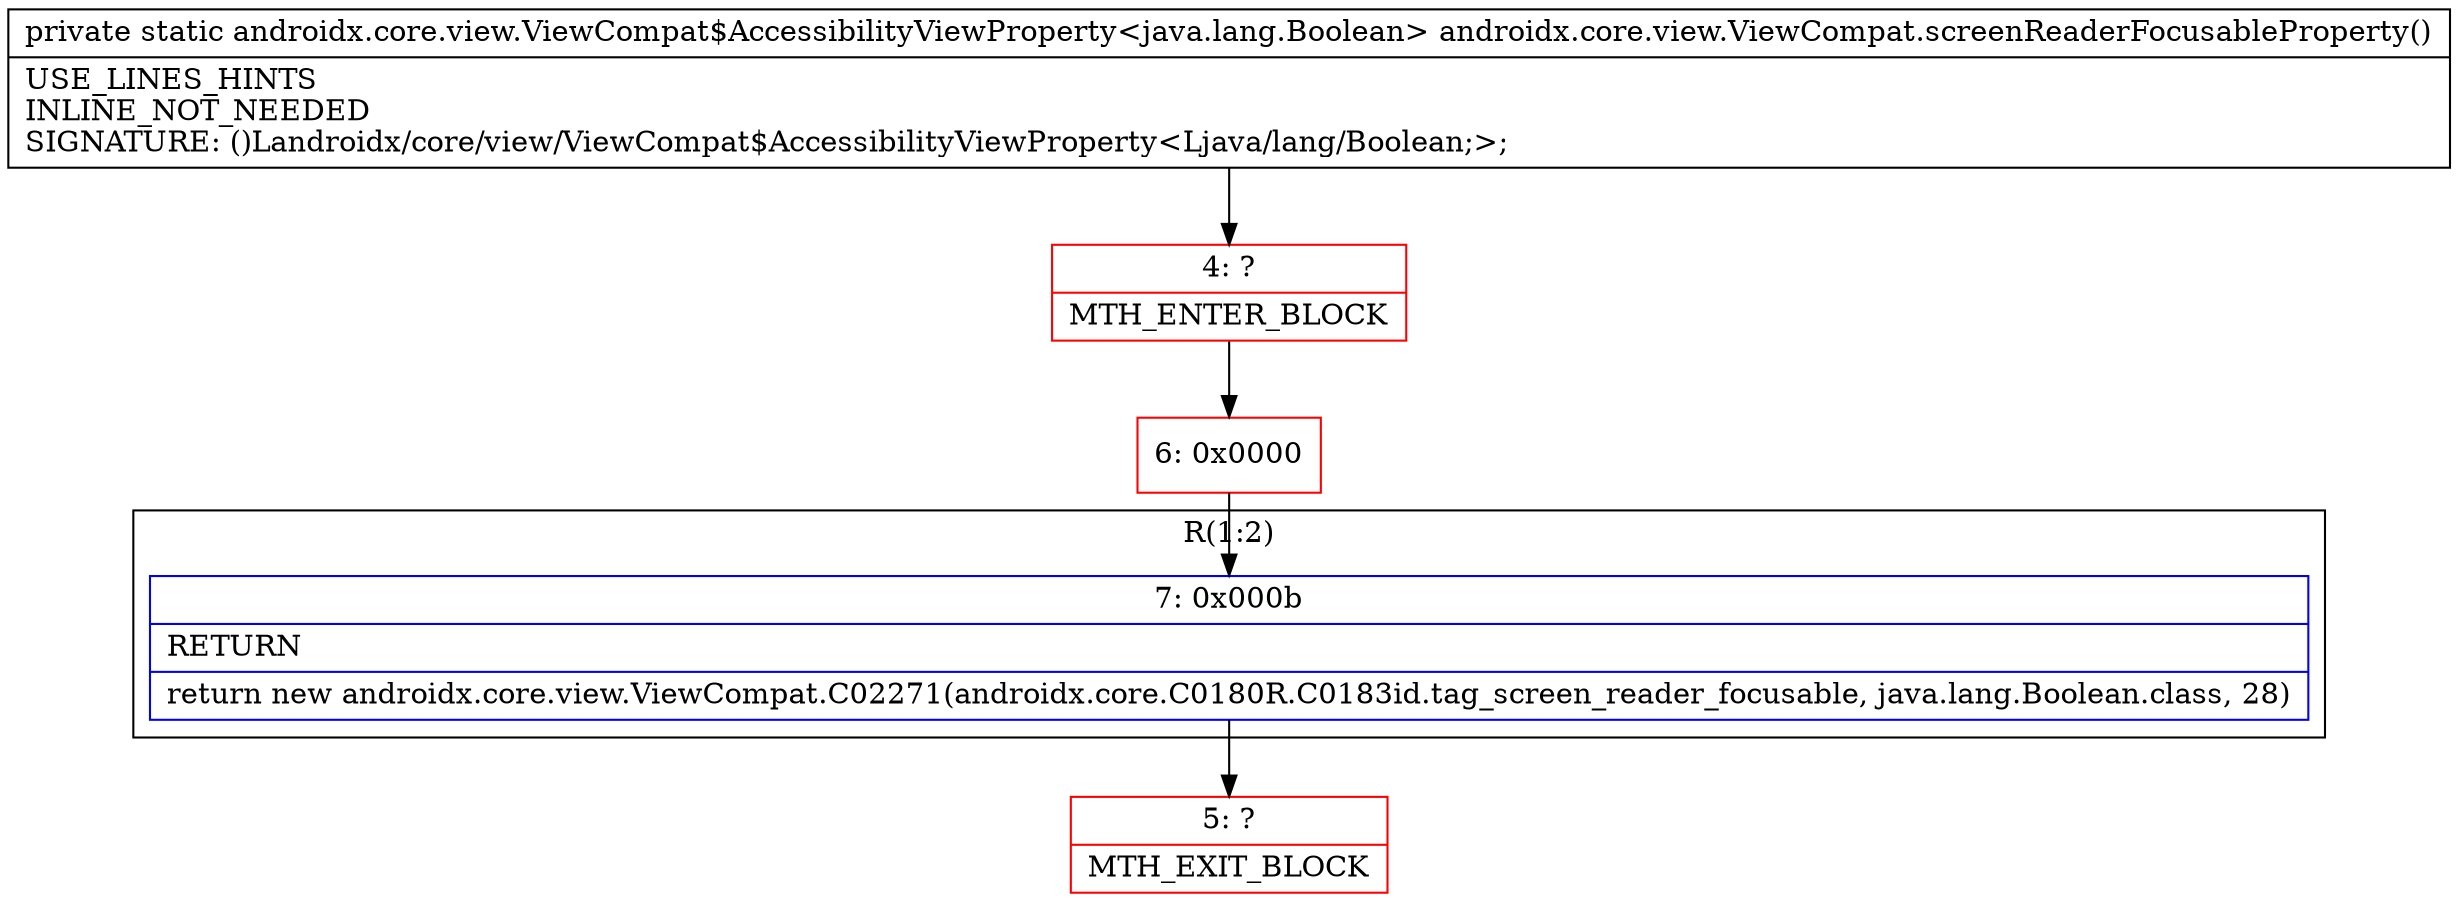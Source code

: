digraph "CFG forandroidx.core.view.ViewCompat.screenReaderFocusableProperty()Landroidx\/core\/view\/ViewCompat$AccessibilityViewProperty;" {
subgraph cluster_Region_974591888 {
label = "R(1:2)";
node [shape=record,color=blue];
Node_7 [shape=record,label="{7\:\ 0x000b|RETURN\l|return new androidx.core.view.ViewCompat.C02271(androidx.core.C0180R.C0183id.tag_screen_reader_focusable, java.lang.Boolean.class, 28)\l}"];
}
Node_4 [shape=record,color=red,label="{4\:\ ?|MTH_ENTER_BLOCK\l}"];
Node_6 [shape=record,color=red,label="{6\:\ 0x0000}"];
Node_5 [shape=record,color=red,label="{5\:\ ?|MTH_EXIT_BLOCK\l}"];
MethodNode[shape=record,label="{private static androidx.core.view.ViewCompat$AccessibilityViewProperty\<java.lang.Boolean\> androidx.core.view.ViewCompat.screenReaderFocusableProperty()  | USE_LINES_HINTS\lINLINE_NOT_NEEDED\lSIGNATURE: ()Landroidx\/core\/view\/ViewCompat$AccessibilityViewProperty\<Ljava\/lang\/Boolean;\>;\l}"];
MethodNode -> Node_4;Node_7 -> Node_5;
Node_4 -> Node_6;
Node_6 -> Node_7;
}

